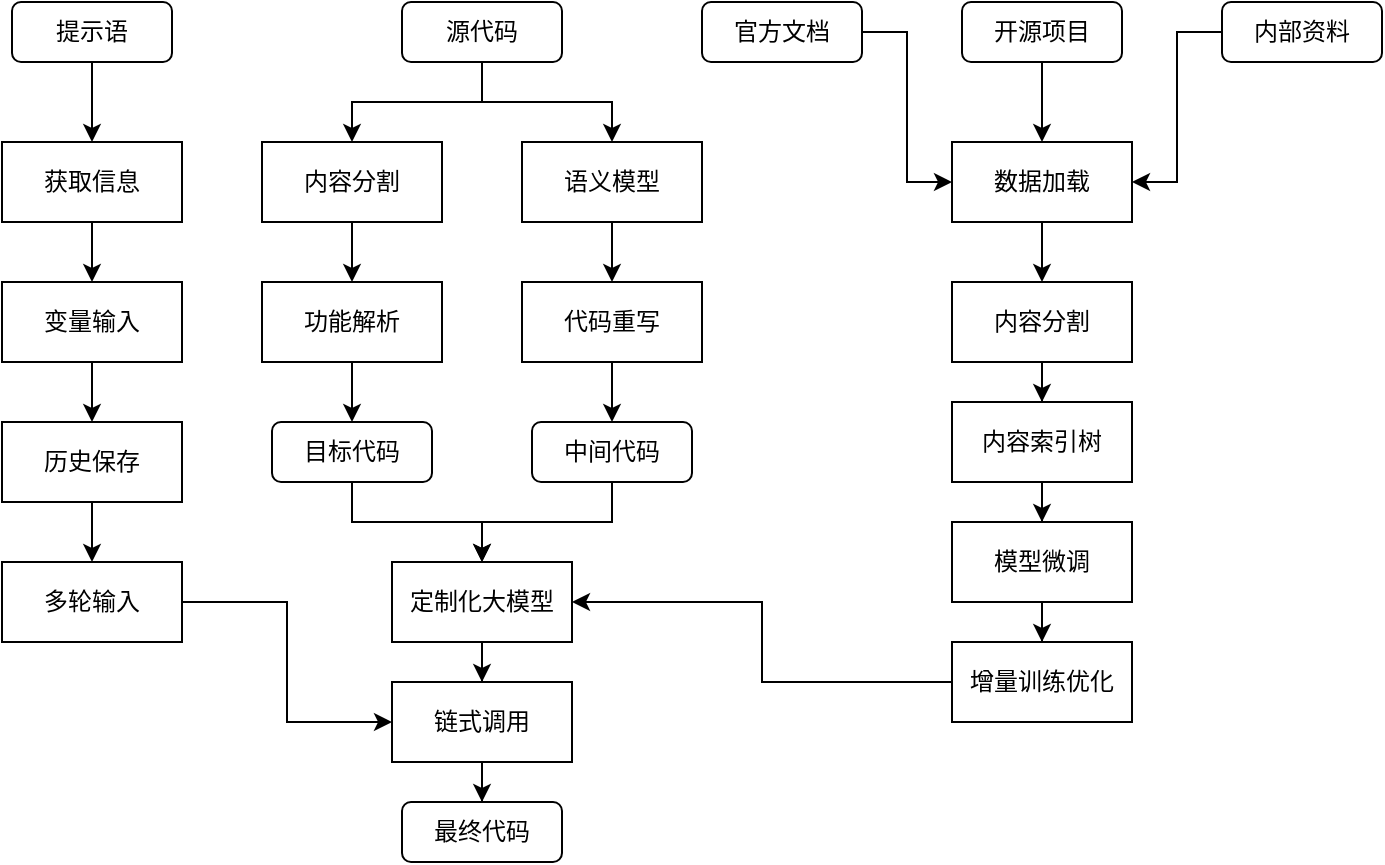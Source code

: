 <mxfile version="21.7.2" type="github" pages="2">
  <diagram id="C5RBs43oDa-KdzZeNtuy" name="Page-1">
    <mxGraphModel dx="1547" dy="547" grid="1" gridSize="10" guides="1" tooltips="1" connect="1" arrows="1" fold="1" page="1" pageScale="1" pageWidth="827" pageHeight="1169" math="0" shadow="0">
      <root>
        <mxCell id="WIyWlLk6GJQsqaUBKTNV-0" />
        <mxCell id="WIyWlLk6GJQsqaUBKTNV-1" parent="WIyWlLk6GJQsqaUBKTNV-0" />
        <mxCell id="OWa224X2_rfobVful5tH-0" style="edgeStyle=orthogonalEdgeStyle;rounded=0;orthogonalLoop=1;jettySize=auto;html=1;entryX=0.5;entryY=0;entryDx=0;entryDy=0;" edge="1" parent="WIyWlLk6GJQsqaUBKTNV-1" source="WIyWlLk6GJQsqaUBKTNV-3" target="tbXTwaUfFAZPc5Yo21xn-4">
          <mxGeometry relative="1" as="geometry" />
        </mxCell>
        <mxCell id="OWa224X2_rfobVful5tH-1" style="edgeStyle=orthogonalEdgeStyle;rounded=0;orthogonalLoop=1;jettySize=auto;html=1;" edge="1" parent="WIyWlLk6GJQsqaUBKTNV-1" source="WIyWlLk6GJQsqaUBKTNV-3" target="tbXTwaUfFAZPc5Yo21xn-1">
          <mxGeometry relative="1" as="geometry" />
        </mxCell>
        <mxCell id="WIyWlLk6GJQsqaUBKTNV-3" value="源代码" style="rounded=1;whiteSpace=wrap;html=1;fontSize=12;glass=0;strokeWidth=1;shadow=0;" parent="WIyWlLk6GJQsqaUBKTNV-1" vertex="1">
          <mxGeometry x="160" y="70" width="80" height="30" as="geometry" />
        </mxCell>
        <mxCell id="OWa224X2_rfobVful5tH-3" style="edgeStyle=orthogonalEdgeStyle;rounded=0;orthogonalLoop=1;jettySize=auto;html=1;entryX=0.5;entryY=0;entryDx=0;entryDy=0;" edge="1" parent="WIyWlLk6GJQsqaUBKTNV-1" source="tbXTwaUfFAZPc5Yo21xn-1" target="tbXTwaUfFAZPc5Yo21xn-2">
          <mxGeometry relative="1" as="geometry" />
        </mxCell>
        <mxCell id="tbXTwaUfFAZPc5Yo21xn-1" value="语义模型" style="rounded=0;whiteSpace=wrap;html=1;" vertex="1" parent="WIyWlLk6GJQsqaUBKTNV-1">
          <mxGeometry x="220" y="140" width="90" height="40" as="geometry" />
        </mxCell>
        <mxCell id="OWa224X2_rfobVful5tH-5" style="edgeStyle=orthogonalEdgeStyle;rounded=0;orthogonalLoop=1;jettySize=auto;html=1;entryX=0.5;entryY=0;entryDx=0;entryDy=0;" edge="1" parent="WIyWlLk6GJQsqaUBKTNV-1" source="tbXTwaUfFAZPc5Yo21xn-2" target="tbXTwaUfFAZPc5Yo21xn-3">
          <mxGeometry relative="1" as="geometry" />
        </mxCell>
        <mxCell id="tbXTwaUfFAZPc5Yo21xn-2" value="代码重写" style="rounded=0;whiteSpace=wrap;html=1;" vertex="1" parent="WIyWlLk6GJQsqaUBKTNV-1">
          <mxGeometry x="220" y="210" width="90" height="40" as="geometry" />
        </mxCell>
        <mxCell id="tbXTwaUfFAZPc5Yo21xn-28" style="edgeStyle=orthogonalEdgeStyle;rounded=0;orthogonalLoop=1;jettySize=auto;html=1;entryX=0.5;entryY=0;entryDx=0;entryDy=0;" edge="1" parent="WIyWlLk6GJQsqaUBKTNV-1" source="tbXTwaUfFAZPc5Yo21xn-3" target="tbXTwaUfFAZPc5Yo21xn-8">
          <mxGeometry relative="1" as="geometry" />
        </mxCell>
        <mxCell id="tbXTwaUfFAZPc5Yo21xn-3" value="中间代码" style="rounded=1;whiteSpace=wrap;html=1;fontSize=12;glass=0;strokeWidth=1;shadow=0;" vertex="1" parent="WIyWlLk6GJQsqaUBKTNV-1">
          <mxGeometry x="225" y="280" width="80" height="30" as="geometry" />
        </mxCell>
        <mxCell id="OWa224X2_rfobVful5tH-2" style="edgeStyle=orthogonalEdgeStyle;rounded=0;orthogonalLoop=1;jettySize=auto;html=1;entryX=0.5;entryY=0;entryDx=0;entryDy=0;" edge="1" parent="WIyWlLk6GJQsqaUBKTNV-1" source="tbXTwaUfFAZPc5Yo21xn-4" target="tbXTwaUfFAZPc5Yo21xn-5">
          <mxGeometry relative="1" as="geometry" />
        </mxCell>
        <mxCell id="tbXTwaUfFAZPc5Yo21xn-4" value="内容分割" style="rounded=0;whiteSpace=wrap;html=1;" vertex="1" parent="WIyWlLk6GJQsqaUBKTNV-1">
          <mxGeometry x="90" y="140" width="90" height="40" as="geometry" />
        </mxCell>
        <mxCell id="OWa224X2_rfobVful5tH-4" style="edgeStyle=orthogonalEdgeStyle;rounded=0;orthogonalLoop=1;jettySize=auto;html=1;" edge="1" parent="WIyWlLk6GJQsqaUBKTNV-1" source="tbXTwaUfFAZPc5Yo21xn-5" target="tbXTwaUfFAZPc5Yo21xn-7">
          <mxGeometry relative="1" as="geometry" />
        </mxCell>
        <mxCell id="tbXTwaUfFAZPc5Yo21xn-5" value="功能解析" style="rounded=0;whiteSpace=wrap;html=1;" vertex="1" parent="WIyWlLk6GJQsqaUBKTNV-1">
          <mxGeometry x="90" y="210" width="90" height="40" as="geometry" />
        </mxCell>
        <mxCell id="tbXTwaUfFAZPc5Yo21xn-27" style="edgeStyle=orthogonalEdgeStyle;rounded=0;orthogonalLoop=1;jettySize=auto;html=1;" edge="1" parent="WIyWlLk6GJQsqaUBKTNV-1" source="tbXTwaUfFAZPc5Yo21xn-7" target="tbXTwaUfFAZPc5Yo21xn-8">
          <mxGeometry relative="1" as="geometry" />
        </mxCell>
        <mxCell id="tbXTwaUfFAZPc5Yo21xn-7" value="&lt;span style=&quot;font-weight: normal;&quot;&gt;目标代码&lt;/span&gt;" style="rounded=1;whiteSpace=wrap;html=1;fontSize=12;glass=0;strokeWidth=1;shadow=0;fontStyle=1" vertex="1" parent="WIyWlLk6GJQsqaUBKTNV-1">
          <mxGeometry x="95" y="280" width="80" height="30" as="geometry" />
        </mxCell>
        <mxCell id="OWa224X2_rfobVful5tH-6" style="edgeStyle=orthogonalEdgeStyle;rounded=0;orthogonalLoop=1;jettySize=auto;html=1;entryX=0.5;entryY=0;entryDx=0;entryDy=0;" edge="1" parent="WIyWlLk6GJQsqaUBKTNV-1" source="tbXTwaUfFAZPc5Yo21xn-8" target="tbXTwaUfFAZPc5Yo21xn-9">
          <mxGeometry relative="1" as="geometry" />
        </mxCell>
        <mxCell id="tbXTwaUfFAZPc5Yo21xn-8" value="定制化大模型" style="rounded=0;whiteSpace=wrap;html=1;" vertex="1" parent="WIyWlLk6GJQsqaUBKTNV-1">
          <mxGeometry x="155" y="350" width="90" height="40" as="geometry" />
        </mxCell>
        <mxCell id="OWa224X2_rfobVful5tH-7" style="edgeStyle=orthogonalEdgeStyle;rounded=0;orthogonalLoop=1;jettySize=auto;html=1;entryX=0.5;entryY=0;entryDx=0;entryDy=0;" edge="1" parent="WIyWlLk6GJQsqaUBKTNV-1" source="tbXTwaUfFAZPc5Yo21xn-9" target="tbXTwaUfFAZPc5Yo21xn-19">
          <mxGeometry relative="1" as="geometry" />
        </mxCell>
        <mxCell id="tbXTwaUfFAZPc5Yo21xn-9" value="链式调用" style="rounded=0;whiteSpace=wrap;html=1;" vertex="1" parent="WIyWlLk6GJQsqaUBKTNV-1">
          <mxGeometry x="155" y="410" width="90" height="40" as="geometry" />
        </mxCell>
        <mxCell id="OWa224X2_rfobVful5tH-16" style="edgeStyle=orthogonalEdgeStyle;rounded=0;orthogonalLoop=1;jettySize=auto;html=1;entryX=0;entryY=0.5;entryDx=0;entryDy=0;" edge="1" parent="WIyWlLk6GJQsqaUBKTNV-1" source="tbXTwaUfFAZPc5Yo21xn-10" target="tbXTwaUfFAZPc5Yo21xn-13">
          <mxGeometry relative="1" as="geometry" />
        </mxCell>
        <mxCell id="tbXTwaUfFAZPc5Yo21xn-10" value="官方文档" style="rounded=1;whiteSpace=wrap;html=1;fontSize=12;glass=0;strokeWidth=1;shadow=0;" vertex="1" parent="WIyWlLk6GJQsqaUBKTNV-1">
          <mxGeometry x="310" y="70" width="80" height="30" as="geometry" />
        </mxCell>
        <mxCell id="OWa224X2_rfobVful5tH-17" style="edgeStyle=orthogonalEdgeStyle;rounded=0;orthogonalLoop=1;jettySize=auto;html=1;entryX=0.5;entryY=0;entryDx=0;entryDy=0;" edge="1" parent="WIyWlLk6GJQsqaUBKTNV-1" source="tbXTwaUfFAZPc5Yo21xn-11" target="tbXTwaUfFAZPc5Yo21xn-13">
          <mxGeometry relative="1" as="geometry" />
        </mxCell>
        <mxCell id="tbXTwaUfFAZPc5Yo21xn-11" value="开源项目" style="rounded=1;whiteSpace=wrap;html=1;fontSize=12;glass=0;strokeWidth=1;shadow=0;" vertex="1" parent="WIyWlLk6GJQsqaUBKTNV-1">
          <mxGeometry x="440" y="70" width="80" height="30" as="geometry" />
        </mxCell>
        <mxCell id="OWa224X2_rfobVful5tH-18" style="edgeStyle=orthogonalEdgeStyle;rounded=0;orthogonalLoop=1;jettySize=auto;html=1;entryX=1;entryY=0.5;entryDx=0;entryDy=0;" edge="1" parent="WIyWlLk6GJQsqaUBKTNV-1" source="tbXTwaUfFAZPc5Yo21xn-12" target="tbXTwaUfFAZPc5Yo21xn-13">
          <mxGeometry relative="1" as="geometry" />
        </mxCell>
        <mxCell id="tbXTwaUfFAZPc5Yo21xn-12" value="内部资料" style="rounded=1;whiteSpace=wrap;html=1;fontSize=12;glass=0;strokeWidth=1;shadow=0;" vertex="1" parent="WIyWlLk6GJQsqaUBKTNV-1">
          <mxGeometry x="570" y="70" width="80" height="30" as="geometry" />
        </mxCell>
        <mxCell id="OWa224X2_rfobVful5tH-11" style="edgeStyle=orthogonalEdgeStyle;rounded=0;orthogonalLoop=1;jettySize=auto;html=1;entryX=0.5;entryY=0;entryDx=0;entryDy=0;" edge="1" parent="WIyWlLk6GJQsqaUBKTNV-1" source="tbXTwaUfFAZPc5Yo21xn-13" target="tbXTwaUfFAZPc5Yo21xn-14">
          <mxGeometry relative="1" as="geometry" />
        </mxCell>
        <mxCell id="tbXTwaUfFAZPc5Yo21xn-13" value="数据加载" style="rounded=0;whiteSpace=wrap;html=1;" vertex="1" parent="WIyWlLk6GJQsqaUBKTNV-1">
          <mxGeometry x="435" y="140" width="90" height="40" as="geometry" />
        </mxCell>
        <mxCell id="OWa224X2_rfobVful5tH-10" style="edgeStyle=orthogonalEdgeStyle;rounded=0;orthogonalLoop=1;jettySize=auto;html=1;entryX=0.5;entryY=0;entryDx=0;entryDy=0;" edge="1" parent="WIyWlLk6GJQsqaUBKTNV-1" source="tbXTwaUfFAZPc5Yo21xn-14" target="tbXTwaUfFAZPc5Yo21xn-15">
          <mxGeometry relative="1" as="geometry" />
        </mxCell>
        <mxCell id="tbXTwaUfFAZPc5Yo21xn-14" value="内容分割" style="rounded=0;whiteSpace=wrap;html=1;" vertex="1" parent="WIyWlLk6GJQsqaUBKTNV-1">
          <mxGeometry x="435" y="210" width="90" height="40" as="geometry" />
        </mxCell>
        <mxCell id="OWa224X2_rfobVful5tH-9" style="edgeStyle=orthogonalEdgeStyle;rounded=0;orthogonalLoop=1;jettySize=auto;html=1;" edge="1" parent="WIyWlLk6GJQsqaUBKTNV-1" source="tbXTwaUfFAZPc5Yo21xn-15" target="tbXTwaUfFAZPc5Yo21xn-16">
          <mxGeometry relative="1" as="geometry" />
        </mxCell>
        <mxCell id="tbXTwaUfFAZPc5Yo21xn-15" value="内容索引树" style="rounded=0;whiteSpace=wrap;html=1;" vertex="1" parent="WIyWlLk6GJQsqaUBKTNV-1">
          <mxGeometry x="435" y="270" width="90" height="40" as="geometry" />
        </mxCell>
        <mxCell id="OWa224X2_rfobVful5tH-8" style="edgeStyle=orthogonalEdgeStyle;rounded=0;orthogonalLoop=1;jettySize=auto;html=1;entryX=0.5;entryY=0;entryDx=0;entryDy=0;" edge="1" parent="WIyWlLk6GJQsqaUBKTNV-1" source="tbXTwaUfFAZPc5Yo21xn-16" target="tbXTwaUfFAZPc5Yo21xn-17">
          <mxGeometry relative="1" as="geometry" />
        </mxCell>
        <mxCell id="tbXTwaUfFAZPc5Yo21xn-16" value="模型微调" style="rounded=0;whiteSpace=wrap;html=1;" vertex="1" parent="WIyWlLk6GJQsqaUBKTNV-1">
          <mxGeometry x="435" y="330" width="90" height="40" as="geometry" />
        </mxCell>
        <mxCell id="tbXTwaUfFAZPc5Yo21xn-18" style="edgeStyle=orthogonalEdgeStyle;rounded=0;orthogonalLoop=1;jettySize=auto;html=1;entryX=1;entryY=0.5;entryDx=0;entryDy=0;" edge="1" parent="WIyWlLk6GJQsqaUBKTNV-1" source="tbXTwaUfFAZPc5Yo21xn-17" target="tbXTwaUfFAZPc5Yo21xn-8">
          <mxGeometry relative="1" as="geometry" />
        </mxCell>
        <mxCell id="tbXTwaUfFAZPc5Yo21xn-17" value="增量训练优化" style="rounded=0;whiteSpace=wrap;html=1;" vertex="1" parent="WIyWlLk6GJQsqaUBKTNV-1">
          <mxGeometry x="435" y="390" width="90" height="40" as="geometry" />
        </mxCell>
        <mxCell id="tbXTwaUfFAZPc5Yo21xn-19" value="&lt;span style=&quot;font-weight: 400;&quot;&gt;最终代码&lt;/span&gt;" style="rounded=1;whiteSpace=wrap;html=1;fontSize=12;glass=0;strokeWidth=1;shadow=0;fontStyle=1" vertex="1" parent="WIyWlLk6GJQsqaUBKTNV-1">
          <mxGeometry x="160" y="470" width="80" height="30" as="geometry" />
        </mxCell>
        <mxCell id="OWa224X2_rfobVful5tH-19" style="edgeStyle=orthogonalEdgeStyle;rounded=0;orthogonalLoop=1;jettySize=auto;html=1;" edge="1" parent="WIyWlLk6GJQsqaUBKTNV-1" source="tbXTwaUfFAZPc5Yo21xn-20" target="tbXTwaUfFAZPc5Yo21xn-21">
          <mxGeometry relative="1" as="geometry" />
        </mxCell>
        <mxCell id="tbXTwaUfFAZPc5Yo21xn-20" value="提示语" style="rounded=1;whiteSpace=wrap;html=1;fontSize=12;glass=0;strokeWidth=1;shadow=0;" vertex="1" parent="WIyWlLk6GJQsqaUBKTNV-1">
          <mxGeometry x="-35" y="70" width="80" height="30" as="geometry" />
        </mxCell>
        <mxCell id="OWa224X2_rfobVful5tH-20" style="edgeStyle=orthogonalEdgeStyle;rounded=0;orthogonalLoop=1;jettySize=auto;html=1;entryX=0.5;entryY=0;entryDx=0;entryDy=0;" edge="1" parent="WIyWlLk6GJQsqaUBKTNV-1" source="tbXTwaUfFAZPc5Yo21xn-21" target="tbXTwaUfFAZPc5Yo21xn-22">
          <mxGeometry relative="1" as="geometry" />
        </mxCell>
        <mxCell id="tbXTwaUfFAZPc5Yo21xn-21" value="获取信息" style="rounded=0;whiteSpace=wrap;html=1;" vertex="1" parent="WIyWlLk6GJQsqaUBKTNV-1">
          <mxGeometry x="-40" y="140" width="90" height="40" as="geometry" />
        </mxCell>
        <mxCell id="OWa224X2_rfobVful5tH-21" style="edgeStyle=orthogonalEdgeStyle;rounded=0;orthogonalLoop=1;jettySize=auto;html=1;entryX=0.5;entryY=0;entryDx=0;entryDy=0;" edge="1" parent="WIyWlLk6GJQsqaUBKTNV-1" source="tbXTwaUfFAZPc5Yo21xn-22" target="tbXTwaUfFAZPc5Yo21xn-24">
          <mxGeometry relative="1" as="geometry" />
        </mxCell>
        <mxCell id="tbXTwaUfFAZPc5Yo21xn-22" value="变量输入" style="rounded=0;whiteSpace=wrap;html=1;" vertex="1" parent="WIyWlLk6GJQsqaUBKTNV-1">
          <mxGeometry x="-40" y="210" width="90" height="40" as="geometry" />
        </mxCell>
        <mxCell id="OWa224X2_rfobVful5tH-22" style="edgeStyle=orthogonalEdgeStyle;rounded=0;orthogonalLoop=1;jettySize=auto;html=1;entryX=0.5;entryY=0;entryDx=0;entryDy=0;" edge="1" parent="WIyWlLk6GJQsqaUBKTNV-1" source="tbXTwaUfFAZPc5Yo21xn-24" target="tbXTwaUfFAZPc5Yo21xn-25">
          <mxGeometry relative="1" as="geometry" />
        </mxCell>
        <mxCell id="tbXTwaUfFAZPc5Yo21xn-24" value="历史保存" style="rounded=0;whiteSpace=wrap;html=1;" vertex="1" parent="WIyWlLk6GJQsqaUBKTNV-1">
          <mxGeometry x="-40" y="280" width="90" height="40" as="geometry" />
        </mxCell>
        <mxCell id="tbXTwaUfFAZPc5Yo21xn-26" style="edgeStyle=orthogonalEdgeStyle;rounded=0;orthogonalLoop=1;jettySize=auto;html=1;entryX=0;entryY=0.5;entryDx=0;entryDy=0;" edge="1" parent="WIyWlLk6GJQsqaUBKTNV-1" source="tbXTwaUfFAZPc5Yo21xn-25" target="tbXTwaUfFAZPc5Yo21xn-9">
          <mxGeometry relative="1" as="geometry" />
        </mxCell>
        <mxCell id="tbXTwaUfFAZPc5Yo21xn-25" value="多轮输入" style="rounded=0;whiteSpace=wrap;html=1;" vertex="1" parent="WIyWlLk6GJQsqaUBKTNV-1">
          <mxGeometry x="-40" y="350" width="90" height="40" as="geometry" />
        </mxCell>
      </root>
    </mxGraphModel>
  </diagram>
  <diagram id="TNAb6aT2j9PPhHNFVaIJ" name="第 2 页">
    <mxGraphModel dx="720" dy="547" grid="1" gridSize="10" guides="1" tooltips="1" connect="1" arrows="1" fold="1" page="1" pageScale="1" pageWidth="827" pageHeight="1169" math="0" shadow="0">
      <root>
        <mxCell id="0" />
        <mxCell id="1" parent="0" />
      </root>
    </mxGraphModel>
  </diagram>
</mxfile>
